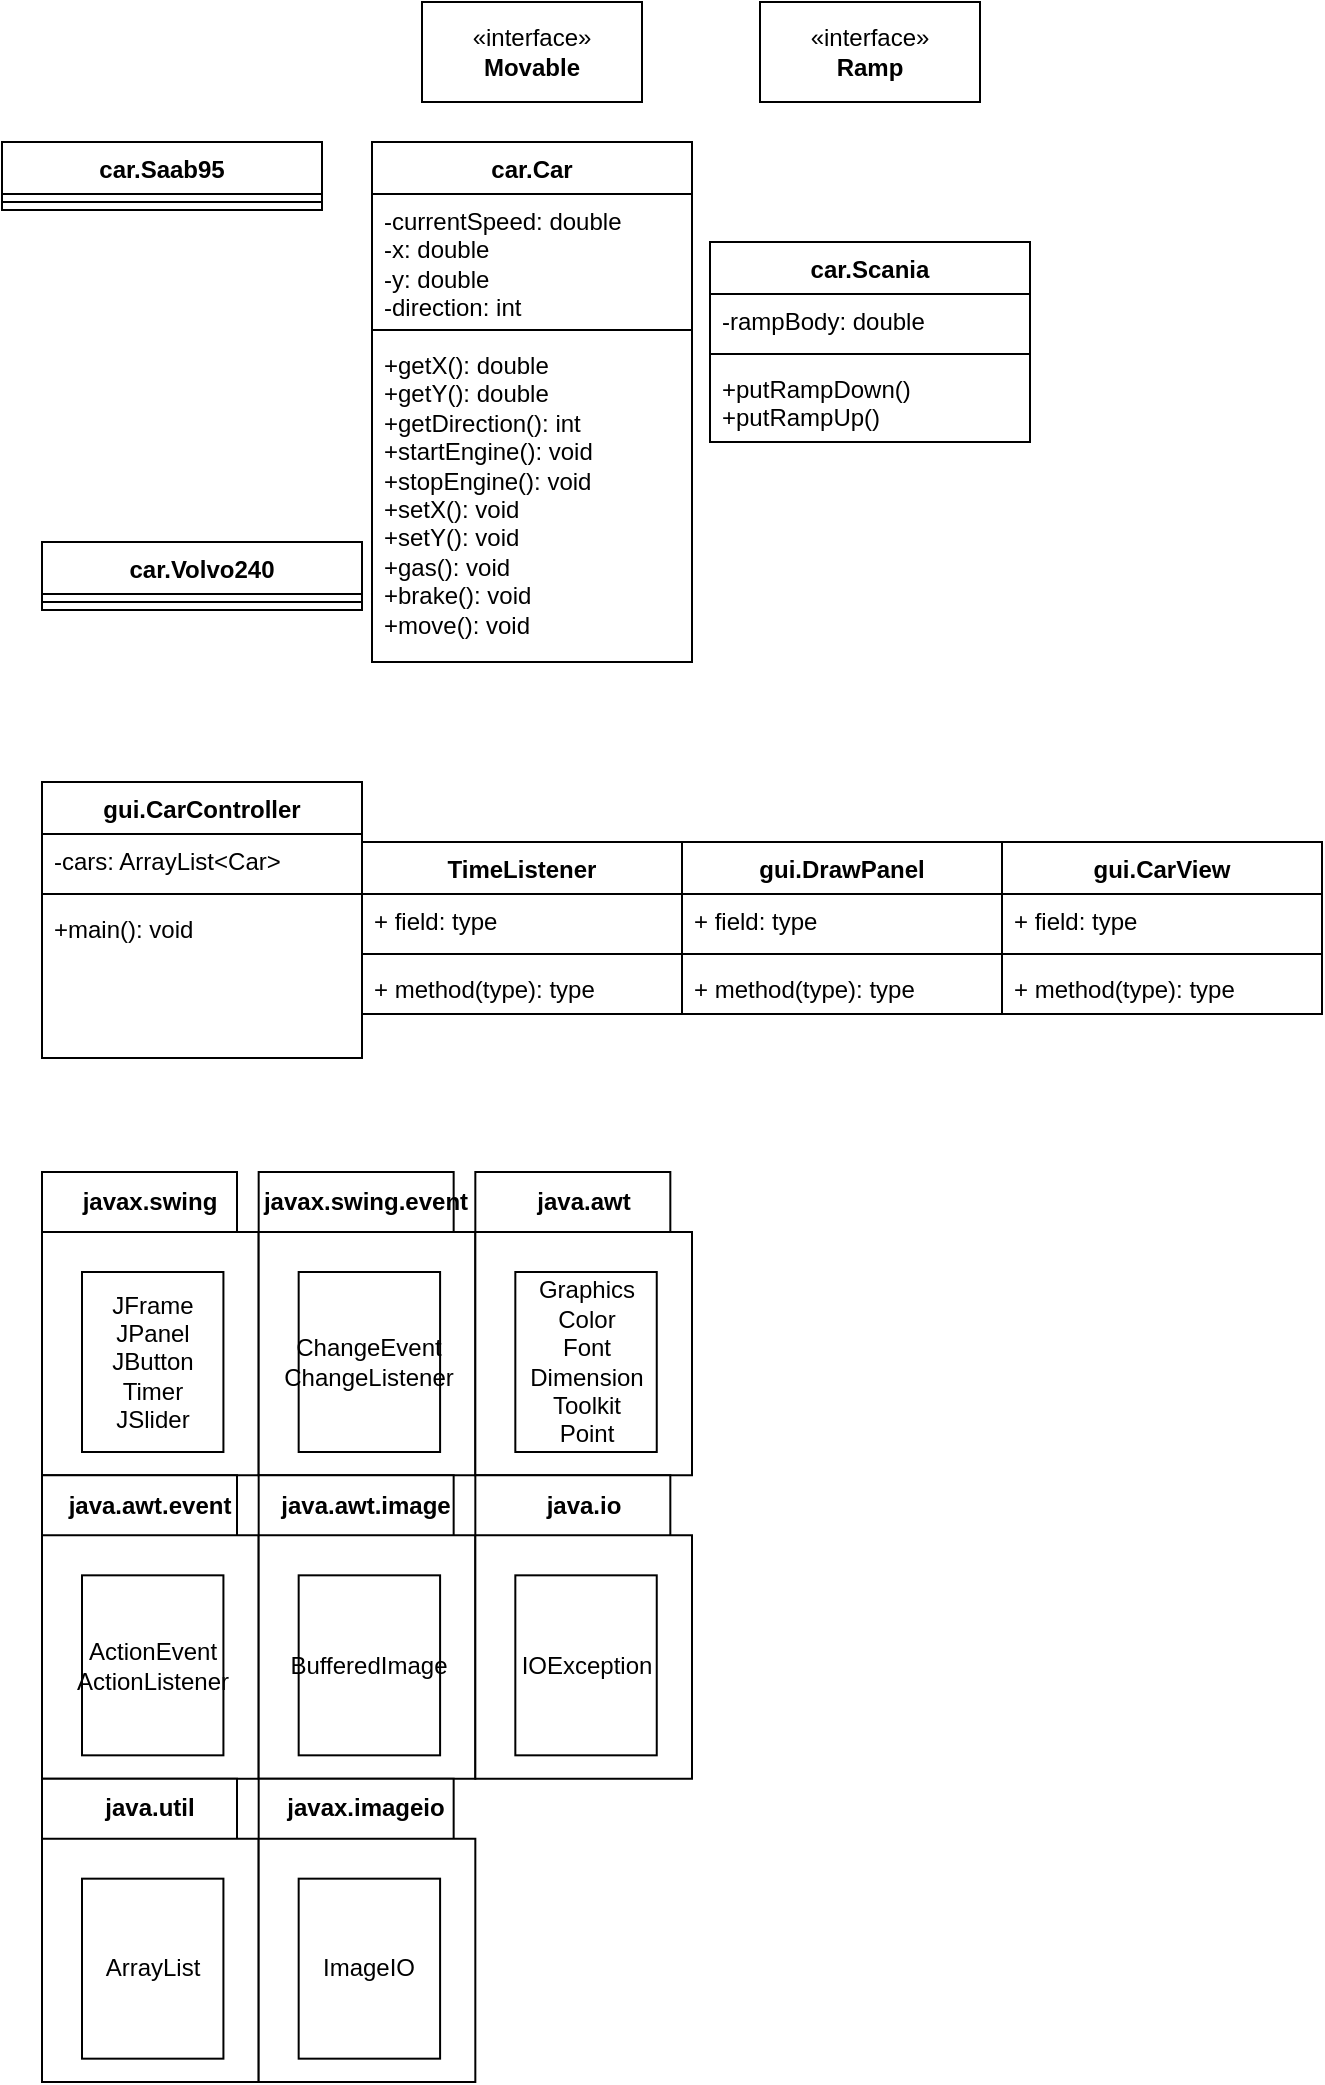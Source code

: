 <mxfile version="26.0.14">
  <diagram id="C5RBs43oDa-KdzZeNtuy" name="Page-1">
    <mxGraphModel dx="1385" dy="1331" grid="1" gridSize="10" guides="1" tooltips="1" connect="1" arrows="1" fold="1" page="1" pageScale="1" pageWidth="827" pageHeight="1169" math="0" shadow="0">
      <root>
        <mxCell id="WIyWlLk6GJQsqaUBKTNV-0" />
        <mxCell id="WIyWlLk6GJQsqaUBKTNV-1" parent="WIyWlLk6GJQsqaUBKTNV-0" />
        <mxCell id="zkfFHV4jXpPFQw0GAbJ--0" value="gui.CarController&#xa;" style="swimlane;fontStyle=1;align=center;verticalAlign=top;childLayout=stackLayout;horizontal=1;startSize=26;horizontalStack=0;resizeParent=1;resizeLast=0;collapsible=1;marginBottom=0;rounded=0;shadow=0;strokeWidth=1;" parent="WIyWlLk6GJQsqaUBKTNV-1" vertex="1">
          <mxGeometry y="390" width="160" height="138" as="geometry">
            <mxRectangle x="230" y="140" width="160" height="26" as="alternateBounds" />
          </mxGeometry>
        </mxCell>
        <mxCell id="zkfFHV4jXpPFQw0GAbJ--1" value="-cars: ArrayList&lt;Car&gt;" style="text;align=left;verticalAlign=top;spacingLeft=4;spacingRight=4;overflow=hidden;rotatable=0;points=[[0,0.5],[1,0.5]];portConstraint=eastwest;" parent="zkfFHV4jXpPFQw0GAbJ--0" vertex="1">
          <mxGeometry y="26" width="160" height="26" as="geometry" />
        </mxCell>
        <mxCell id="zkfFHV4jXpPFQw0GAbJ--4" value="" style="line;html=1;strokeWidth=1;align=left;verticalAlign=middle;spacingTop=-1;spacingLeft=3;spacingRight=3;rotatable=0;labelPosition=right;points=[];portConstraint=eastwest;" parent="zkfFHV4jXpPFQw0GAbJ--0" vertex="1">
          <mxGeometry y="52" width="160" height="8" as="geometry" />
        </mxCell>
        <mxCell id="zkfFHV4jXpPFQw0GAbJ--5" value="+main(): void&#xa;" style="text;align=left;verticalAlign=top;spacingLeft=4;spacingRight=4;overflow=hidden;rotatable=0;points=[[0,0.5],[1,0.5]];portConstraint=eastwest;" parent="zkfFHV4jXpPFQw0GAbJ--0" vertex="1">
          <mxGeometry y="60" width="160" height="26" as="geometry" />
        </mxCell>
        <mxCell id="l2UFIXcgOA9KmyzxAS9a-0" value="TimeListener&lt;div&gt;&lt;br&gt;&lt;/div&gt;" style="swimlane;fontStyle=1;align=center;verticalAlign=top;childLayout=stackLayout;horizontal=1;startSize=26;horizontalStack=0;resizeParent=1;resizeParentMax=0;resizeLast=0;collapsible=1;marginBottom=0;whiteSpace=wrap;html=1;" parent="WIyWlLk6GJQsqaUBKTNV-1" vertex="1">
          <mxGeometry x="160" y="420" width="160" height="86" as="geometry" />
        </mxCell>
        <mxCell id="l2UFIXcgOA9KmyzxAS9a-1" value="+ field: type" style="text;strokeColor=none;fillColor=none;align=left;verticalAlign=top;spacingLeft=4;spacingRight=4;overflow=hidden;rotatable=0;points=[[0,0.5],[1,0.5]];portConstraint=eastwest;whiteSpace=wrap;html=1;" parent="l2UFIXcgOA9KmyzxAS9a-0" vertex="1">
          <mxGeometry y="26" width="160" height="26" as="geometry" />
        </mxCell>
        <mxCell id="l2UFIXcgOA9KmyzxAS9a-2" value="" style="line;strokeWidth=1;fillColor=none;align=left;verticalAlign=middle;spacingTop=-1;spacingLeft=3;spacingRight=3;rotatable=0;labelPosition=right;points=[];portConstraint=eastwest;strokeColor=inherit;" parent="l2UFIXcgOA9KmyzxAS9a-0" vertex="1">
          <mxGeometry y="52" width="160" height="8" as="geometry" />
        </mxCell>
        <mxCell id="l2UFIXcgOA9KmyzxAS9a-3" value="+ method(type): type" style="text;strokeColor=none;fillColor=none;align=left;verticalAlign=top;spacingLeft=4;spacingRight=4;overflow=hidden;rotatable=0;points=[[0,0.5],[1,0.5]];portConstraint=eastwest;whiteSpace=wrap;html=1;" parent="l2UFIXcgOA9KmyzxAS9a-0" vertex="1">
          <mxGeometry y="60" width="160" height="26" as="geometry" />
        </mxCell>
        <mxCell id="l2UFIXcgOA9KmyzxAS9a-17" value="car.Car" style="swimlane;fontStyle=1;align=center;verticalAlign=top;childLayout=stackLayout;horizontal=1;startSize=26;horizontalStack=0;resizeParent=1;resizeParentMax=0;resizeLast=0;collapsible=1;marginBottom=0;whiteSpace=wrap;html=1;" parent="WIyWlLk6GJQsqaUBKTNV-1" vertex="1">
          <mxGeometry x="165" y="70" width="160" height="260" as="geometry" />
        </mxCell>
        <mxCell id="l2UFIXcgOA9KmyzxAS9a-18" value="-currentSpeed: double&lt;div&gt;-x: double&lt;/div&gt;&lt;div&gt;-y: double&lt;/div&gt;&lt;div&gt;-direction: int&lt;/div&gt;" style="text;strokeColor=none;fillColor=none;align=left;verticalAlign=top;spacingLeft=4;spacingRight=4;overflow=hidden;rotatable=0;points=[[0,0.5],[1,0.5]];portConstraint=eastwest;whiteSpace=wrap;html=1;" parent="l2UFIXcgOA9KmyzxAS9a-17" vertex="1">
          <mxGeometry y="26" width="160" height="64" as="geometry" />
        </mxCell>
        <mxCell id="l2UFIXcgOA9KmyzxAS9a-19" value="" style="line;strokeWidth=1;fillColor=none;align=left;verticalAlign=middle;spacingTop=-1;spacingLeft=3;spacingRight=3;rotatable=0;labelPosition=right;points=[];portConstraint=eastwest;strokeColor=inherit;" parent="l2UFIXcgOA9KmyzxAS9a-17" vertex="1">
          <mxGeometry y="90" width="160" height="8" as="geometry" />
        </mxCell>
        <mxCell id="l2UFIXcgOA9KmyzxAS9a-20" value="+getX(): double&lt;div&gt;+getY(): double&lt;/div&gt;&lt;div&gt;+getDirection(): int&lt;/div&gt;&lt;div&gt;+startEngine(): void&lt;/div&gt;&lt;div&gt;+stopEngine(): void&lt;/div&gt;&lt;div&gt;+setX(): void&lt;/div&gt;&lt;div&gt;+setY(): void&lt;/div&gt;&lt;div&gt;+gas(): void&lt;/div&gt;&lt;div&gt;+brake(): void&amp;nbsp;&lt;/div&gt;&lt;div&gt;+move(): void&lt;/div&gt;" style="text;strokeColor=none;fillColor=none;align=left;verticalAlign=top;spacingLeft=4;spacingRight=4;overflow=hidden;rotatable=0;points=[[0,0.5],[1,0.5]];portConstraint=eastwest;whiteSpace=wrap;html=1;" parent="l2UFIXcgOA9KmyzxAS9a-17" vertex="1">
          <mxGeometry y="98" width="160" height="162" as="geometry" />
        </mxCell>
        <mxCell id="l2UFIXcgOA9KmyzxAS9a-21" value="car.Volvo240" style="swimlane;fontStyle=1;align=center;verticalAlign=top;childLayout=stackLayout;horizontal=1;startSize=26;horizontalStack=0;resizeParent=1;resizeParentMax=0;resizeLast=0;collapsible=1;marginBottom=0;whiteSpace=wrap;html=1;" parent="WIyWlLk6GJQsqaUBKTNV-1" vertex="1">
          <mxGeometry y="270" width="160" height="34" as="geometry" />
        </mxCell>
        <mxCell id="l2UFIXcgOA9KmyzxAS9a-23" value="" style="line;strokeWidth=1;fillColor=none;align=left;verticalAlign=middle;spacingTop=-1;spacingLeft=3;spacingRight=3;rotatable=0;labelPosition=right;points=[];portConstraint=eastwest;strokeColor=inherit;" parent="l2UFIXcgOA9KmyzxAS9a-21" vertex="1">
          <mxGeometry y="26" width="160" height="8" as="geometry" />
        </mxCell>
        <mxCell id="l2UFIXcgOA9KmyzxAS9a-25" value="car.Saab95" style="swimlane;fontStyle=1;align=center;verticalAlign=top;childLayout=stackLayout;horizontal=1;startSize=26;horizontalStack=0;resizeParent=1;resizeParentMax=0;resizeLast=0;collapsible=1;marginBottom=0;whiteSpace=wrap;html=1;" parent="WIyWlLk6GJQsqaUBKTNV-1" vertex="1">
          <mxGeometry x="-20" y="70" width="160" height="34" as="geometry" />
        </mxCell>
        <mxCell id="l2UFIXcgOA9KmyzxAS9a-27" value="" style="line;strokeWidth=1;fillColor=none;align=left;verticalAlign=middle;spacingTop=-1;spacingLeft=3;spacingRight=3;rotatable=0;labelPosition=right;points=[];portConstraint=eastwest;strokeColor=inherit;" parent="l2UFIXcgOA9KmyzxAS9a-25" vertex="1">
          <mxGeometry y="26" width="160" height="8" as="geometry" />
        </mxCell>
        <mxCell id="l2UFIXcgOA9KmyzxAS9a-29" value="car.Scania" style="swimlane;fontStyle=1;align=center;verticalAlign=top;childLayout=stackLayout;horizontal=1;startSize=26;horizontalStack=0;resizeParent=1;resizeParentMax=0;resizeLast=0;collapsible=1;marginBottom=0;whiteSpace=wrap;html=1;" parent="WIyWlLk6GJQsqaUBKTNV-1" vertex="1">
          <mxGeometry x="334" y="120" width="160" height="100" as="geometry" />
        </mxCell>
        <mxCell id="l2UFIXcgOA9KmyzxAS9a-30" value="-rampBody: double" style="text;strokeColor=none;fillColor=none;align=left;verticalAlign=top;spacingLeft=4;spacingRight=4;overflow=hidden;rotatable=0;points=[[0,0.5],[1,0.5]];portConstraint=eastwest;whiteSpace=wrap;html=1;" parent="l2UFIXcgOA9KmyzxAS9a-29" vertex="1">
          <mxGeometry y="26" width="160" height="26" as="geometry" />
        </mxCell>
        <mxCell id="l2UFIXcgOA9KmyzxAS9a-31" value="" style="line;strokeWidth=1;fillColor=none;align=left;verticalAlign=middle;spacingTop=-1;spacingLeft=3;spacingRight=3;rotatable=0;labelPosition=right;points=[];portConstraint=eastwest;strokeColor=inherit;" parent="l2UFIXcgOA9KmyzxAS9a-29" vertex="1">
          <mxGeometry y="52" width="160" height="8" as="geometry" />
        </mxCell>
        <mxCell id="l2UFIXcgOA9KmyzxAS9a-32" value="+putRampDown()&lt;div&gt;+putRampUp()&lt;/div&gt;" style="text;strokeColor=none;fillColor=none;align=left;verticalAlign=top;spacingLeft=4;spacingRight=4;overflow=hidden;rotatable=0;points=[[0,0.5],[1,0.5]];portConstraint=eastwest;whiteSpace=wrap;html=1;" parent="l2UFIXcgOA9KmyzxAS9a-29" vertex="1">
          <mxGeometry y="60" width="160" height="40" as="geometry" />
        </mxCell>
        <mxCell id="l2UFIXcgOA9KmyzxAS9a-49" value="gui.DrawPanel" style="swimlane;fontStyle=1;align=center;verticalAlign=top;childLayout=stackLayout;horizontal=1;startSize=26;horizontalStack=0;resizeParent=1;resizeParentMax=0;resizeLast=0;collapsible=1;marginBottom=0;whiteSpace=wrap;html=1;" parent="WIyWlLk6GJQsqaUBKTNV-1" vertex="1">
          <mxGeometry x="320" y="420" width="160" height="86" as="geometry" />
        </mxCell>
        <mxCell id="l2UFIXcgOA9KmyzxAS9a-50" value="+ field: type" style="text;strokeColor=none;fillColor=none;align=left;verticalAlign=top;spacingLeft=4;spacingRight=4;overflow=hidden;rotatable=0;points=[[0,0.5],[1,0.5]];portConstraint=eastwest;whiteSpace=wrap;html=1;" parent="l2UFIXcgOA9KmyzxAS9a-49" vertex="1">
          <mxGeometry y="26" width="160" height="26" as="geometry" />
        </mxCell>
        <mxCell id="l2UFIXcgOA9KmyzxAS9a-51" value="" style="line;strokeWidth=1;fillColor=none;align=left;verticalAlign=middle;spacingTop=-1;spacingLeft=3;spacingRight=3;rotatable=0;labelPosition=right;points=[];portConstraint=eastwest;strokeColor=inherit;" parent="l2UFIXcgOA9KmyzxAS9a-49" vertex="1">
          <mxGeometry y="52" width="160" height="8" as="geometry" />
        </mxCell>
        <mxCell id="l2UFIXcgOA9KmyzxAS9a-52" value="+ method(type): type" style="text;strokeColor=none;fillColor=none;align=left;verticalAlign=top;spacingLeft=4;spacingRight=4;overflow=hidden;rotatable=0;points=[[0,0.5],[1,0.5]];portConstraint=eastwest;whiteSpace=wrap;html=1;" parent="l2UFIXcgOA9KmyzxAS9a-49" vertex="1">
          <mxGeometry y="60" width="160" height="26" as="geometry" />
        </mxCell>
        <mxCell id="l2UFIXcgOA9KmyzxAS9a-88" value="" style="group;aspect=fixed;" parent="WIyWlLk6GJQsqaUBKTNV-1" vertex="1" connectable="0">
          <mxGeometry y="585" width="325" height="455" as="geometry" />
        </mxCell>
        <mxCell id="l2UFIXcgOA9KmyzxAS9a-66" value="javax.swing" style="shape=folder;fontStyle=1;tabWidth=110;tabHeight=30;tabPosition=left;html=1;boundedLbl=1;labelInHeader=1;container=1;collapsible=0;recursiveResize=0;whiteSpace=wrap;aspect=fixed;fontSize=12;" parent="l2UFIXcgOA9KmyzxAS9a-88" vertex="1">
          <mxGeometry width="108.331" height="151.663" as="geometry" />
        </mxCell>
        <mxCell id="l2UFIXcgOA9KmyzxAS9a-67" value="&lt;font&gt;JFrame&lt;/font&gt;&lt;div&gt;&lt;font&gt;JPanel&lt;/font&gt;&lt;/div&gt;&lt;div&gt;&lt;font&gt;JButton&lt;/font&gt;&lt;/div&gt;&lt;div&gt;&lt;font&gt;Timer&lt;/font&gt;&lt;/div&gt;&lt;div&gt;&lt;font&gt;JSlider&lt;/font&gt;&lt;/div&gt;" style="html=1;whiteSpace=wrap;aspect=fixed;fontSize=12;" parent="l2UFIXcgOA9KmyzxAS9a-66" vertex="1">
          <mxGeometry width="70.71" height="90" relative="1" as="geometry">
            <mxPoint x="20" y="50" as="offset" />
          </mxGeometry>
        </mxCell>
        <mxCell id="l2UFIXcgOA9KmyzxAS9a-68" value="javax.swing.event" style="shape=folder;fontStyle=1;tabWidth=110;tabHeight=30;tabPosition=left;html=1;boundedLbl=1;labelInHeader=1;container=1;collapsible=0;recursiveResize=0;whiteSpace=wrap;aspect=fixed;fontSize=12;" parent="l2UFIXcgOA9KmyzxAS9a-88" vertex="1">
          <mxGeometry x="108.333" width="108.331" height="151.663" as="geometry" />
        </mxCell>
        <mxCell id="l2UFIXcgOA9KmyzxAS9a-69" value="&lt;font&gt;ChangeEvent&lt;/font&gt;&lt;div&gt;&lt;font&gt;ChangeListener&lt;/font&gt;&lt;/div&gt;" style="html=1;whiteSpace=wrap;aspect=fixed;fontSize=12;" parent="l2UFIXcgOA9KmyzxAS9a-68" vertex="1">
          <mxGeometry width="70.71" height="90" relative="1" as="geometry">
            <mxPoint x="20" y="50" as="offset" />
          </mxGeometry>
        </mxCell>
        <mxCell id="l2UFIXcgOA9KmyzxAS9a-72" value="java.awt" style="shape=folder;fontStyle=1;tabWidth=110;tabHeight=30;tabPosition=left;html=1;boundedLbl=1;labelInHeader=1;container=1;collapsible=0;recursiveResize=0;whiteSpace=wrap;aspect=fixed;fontSize=12;" parent="l2UFIXcgOA9KmyzxAS9a-88" vertex="1">
          <mxGeometry x="216.667" width="108.331" height="151.663" as="geometry" />
        </mxCell>
        <mxCell id="l2UFIXcgOA9KmyzxAS9a-73" value="&lt;span&gt;Graphics&lt;/span&gt;&lt;div&gt;&lt;span&gt;Color&lt;/span&gt;&lt;/div&gt;&lt;div&gt;&lt;span&gt;Font&lt;/span&gt;&lt;/div&gt;&lt;div&gt;&lt;span&gt;Dimension&lt;/span&gt;&lt;/div&gt;&lt;div&gt;&lt;span&gt;Toolkit&lt;/span&gt;&lt;/div&gt;&lt;div&gt;&lt;span&gt;Point&lt;/span&gt;&lt;/div&gt;" style="html=1;whiteSpace=wrap;aspect=fixed;fontSize=12;" parent="l2UFIXcgOA9KmyzxAS9a-72" vertex="1">
          <mxGeometry width="70.71" height="90" relative="1" as="geometry">
            <mxPoint x="20" y="50" as="offset" />
          </mxGeometry>
        </mxCell>
        <mxCell id="l2UFIXcgOA9KmyzxAS9a-74" value="java.awt.event" style="shape=folder;fontStyle=1;tabWidth=110;tabHeight=30;tabPosition=left;html=1;boundedLbl=1;labelInHeader=1;container=1;collapsible=0;recursiveResize=0;whiteSpace=wrap;aspect=fixed;fontSize=12;" parent="l2UFIXcgOA9KmyzxAS9a-88" vertex="1">
          <mxGeometry y="151.667" width="108.331" height="151.663" as="geometry" />
        </mxCell>
        <mxCell id="l2UFIXcgOA9KmyzxAS9a-75" value="&lt;span&gt;ActionEvent&lt;/span&gt;&lt;div&gt;&lt;span&gt;ActionListener&lt;/span&gt;&lt;/div&gt;" style="html=1;whiteSpace=wrap;aspect=fixed;fontSize=12;" parent="l2UFIXcgOA9KmyzxAS9a-74" vertex="1">
          <mxGeometry width="70.71" height="90" relative="1" as="geometry">
            <mxPoint x="20" y="50" as="offset" />
          </mxGeometry>
        </mxCell>
        <mxCell id="l2UFIXcgOA9KmyzxAS9a-76" value="java.awt.image" style="shape=folder;fontStyle=1;tabWidth=110;tabHeight=30;tabPosition=left;html=1;boundedLbl=1;labelInHeader=1;container=1;collapsible=0;recursiveResize=0;whiteSpace=wrap;aspect=fixed;fontSize=12;" parent="l2UFIXcgOA9KmyzxAS9a-88" vertex="1">
          <mxGeometry x="108.333" y="151.667" width="108.331" height="151.663" as="geometry" />
        </mxCell>
        <mxCell id="l2UFIXcgOA9KmyzxAS9a-77" value="&lt;span&gt;BufferedImage&lt;/span&gt;" style="html=1;whiteSpace=wrap;aspect=fixed;fontSize=12;" parent="l2UFIXcgOA9KmyzxAS9a-76" vertex="1">
          <mxGeometry width="70.71" height="90" relative="1" as="geometry">
            <mxPoint x="20" y="50" as="offset" />
          </mxGeometry>
        </mxCell>
        <mxCell id="l2UFIXcgOA9KmyzxAS9a-80" value="java.io" style="shape=folder;fontStyle=1;tabWidth=110;tabHeight=30;tabPosition=left;html=1;boundedLbl=1;labelInHeader=1;container=1;collapsible=0;recursiveResize=0;whiteSpace=wrap;aspect=fixed;fontSize=12;" parent="l2UFIXcgOA9KmyzxAS9a-88" vertex="1">
          <mxGeometry x="216.667" y="151.667" width="108.331" height="151.663" as="geometry" />
        </mxCell>
        <mxCell id="l2UFIXcgOA9KmyzxAS9a-81" value="&lt;span&gt;IOException&lt;/span&gt;" style="html=1;whiteSpace=wrap;aspect=fixed;fontSize=12;" parent="l2UFIXcgOA9KmyzxAS9a-80" vertex="1">
          <mxGeometry width="70.71" height="90" relative="1" as="geometry">
            <mxPoint x="20" y="50" as="offset" />
          </mxGeometry>
        </mxCell>
        <mxCell id="l2UFIXcgOA9KmyzxAS9a-82" value="java.util" style="shape=folder;fontStyle=1;tabWidth=110;tabHeight=30;tabPosition=left;html=1;boundedLbl=1;labelInHeader=1;container=1;collapsible=0;recursiveResize=0;whiteSpace=wrap;aspect=fixed;fontSize=12;" parent="l2UFIXcgOA9KmyzxAS9a-88" vertex="1">
          <mxGeometry y="303.333" width="108.331" height="151.663" as="geometry" />
        </mxCell>
        <mxCell id="l2UFIXcgOA9KmyzxAS9a-83" value="&lt;span&gt;ArrayList&lt;/span&gt;" style="html=1;whiteSpace=wrap;aspect=fixed;fontSize=12;" parent="l2UFIXcgOA9KmyzxAS9a-82" vertex="1">
          <mxGeometry width="70.71" height="90" relative="1" as="geometry">
            <mxPoint x="20" y="50" as="offset" />
          </mxGeometry>
        </mxCell>
        <mxCell id="l2UFIXcgOA9KmyzxAS9a-86" value="javax.imageio" style="shape=folder;fontStyle=1;tabWidth=110;tabHeight=30;tabPosition=left;html=1;boundedLbl=1;labelInHeader=1;container=1;collapsible=0;recursiveResize=0;whiteSpace=wrap;aspect=fixed;fontSize=12;" parent="l2UFIXcgOA9KmyzxAS9a-88" vertex="1">
          <mxGeometry x="108.333" y="303.333" width="108.331" height="151.663" as="geometry" />
        </mxCell>
        <mxCell id="l2UFIXcgOA9KmyzxAS9a-87" value="&lt;span&gt;ImageIO&lt;/span&gt;" style="html=1;whiteSpace=wrap;aspect=fixed;fontSize=12;" parent="l2UFIXcgOA9KmyzxAS9a-86" vertex="1">
          <mxGeometry width="70.71" height="90" relative="1" as="geometry">
            <mxPoint x="20" y="50" as="offset" />
          </mxGeometry>
        </mxCell>
        <mxCell id="l2UFIXcgOA9KmyzxAS9a-89" value="gui.CarView" style="swimlane;fontStyle=1;align=center;verticalAlign=top;childLayout=stackLayout;horizontal=1;startSize=26;horizontalStack=0;resizeParent=1;resizeParentMax=0;resizeLast=0;collapsible=1;marginBottom=0;whiteSpace=wrap;html=1;" parent="WIyWlLk6GJQsqaUBKTNV-1" vertex="1">
          <mxGeometry x="480" y="420" width="160" height="86" as="geometry" />
        </mxCell>
        <mxCell id="l2UFIXcgOA9KmyzxAS9a-90" value="+ field: type" style="text;strokeColor=none;fillColor=none;align=left;verticalAlign=top;spacingLeft=4;spacingRight=4;overflow=hidden;rotatable=0;points=[[0,0.5],[1,0.5]];portConstraint=eastwest;whiteSpace=wrap;html=1;" parent="l2UFIXcgOA9KmyzxAS9a-89" vertex="1">
          <mxGeometry y="26" width="160" height="26" as="geometry" />
        </mxCell>
        <mxCell id="l2UFIXcgOA9KmyzxAS9a-91" value="" style="line;strokeWidth=1;fillColor=none;align=left;verticalAlign=middle;spacingTop=-1;spacingLeft=3;spacingRight=3;rotatable=0;labelPosition=right;points=[];portConstraint=eastwest;strokeColor=inherit;" parent="l2UFIXcgOA9KmyzxAS9a-89" vertex="1">
          <mxGeometry y="52" width="160" height="8" as="geometry" />
        </mxCell>
        <mxCell id="l2UFIXcgOA9KmyzxAS9a-92" value="+ method(type): type" style="text;strokeColor=none;fillColor=none;align=left;verticalAlign=top;spacingLeft=4;spacingRight=4;overflow=hidden;rotatable=0;points=[[0,0.5],[1,0.5]];portConstraint=eastwest;whiteSpace=wrap;html=1;" parent="l2UFIXcgOA9KmyzxAS9a-89" vertex="1">
          <mxGeometry y="60" width="160" height="26" as="geometry" />
        </mxCell>
        <mxCell id="0tlEyhD8NN70e6mfab_2-0" value="«interface»&lt;br&gt;&lt;b&gt;Movable&lt;/b&gt;" style="html=1;whiteSpace=wrap;" vertex="1" parent="WIyWlLk6GJQsqaUBKTNV-1">
          <mxGeometry x="190" width="110" height="50" as="geometry" />
        </mxCell>
        <mxCell id="0tlEyhD8NN70e6mfab_2-1" value="«interface»&lt;br&gt;&lt;b&gt;Ramp&lt;/b&gt;" style="html=1;whiteSpace=wrap;" vertex="1" parent="WIyWlLk6GJQsqaUBKTNV-1">
          <mxGeometry x="359" width="110" height="50" as="geometry" />
        </mxCell>
      </root>
    </mxGraphModel>
  </diagram>
</mxfile>
